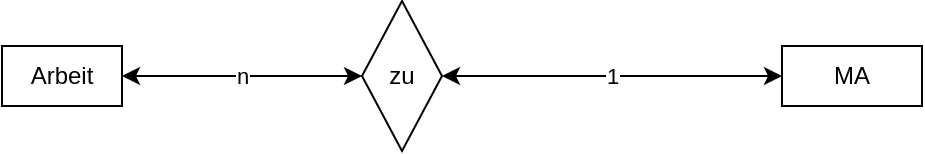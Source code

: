 <mxfile>
    <diagram id="neJhwrEVpQTxPfW6QeF7" name="Page-1">
        <mxGraphModel dx="678" dy="511" grid="1" gridSize="10" guides="1" tooltips="1" connect="1" arrows="1" fold="1" page="1" pageScale="1" pageWidth="850" pageHeight="1100" math="0" shadow="0">
            <root>
                <mxCell id="0"/>
                <mxCell id="1" parent="0"/>
                <object label="Arbeit" id="2">
                    <mxCell style="rounded=0;whiteSpace=wrap;html=1;" vertex="1" parent="1">
                        <mxGeometry x="80" y="90" width="60" height="30" as="geometry"/>
                    </mxCell>
                </object>
                <mxCell id="5" value="zu" style="rhombus;whiteSpace=wrap;html=1;" vertex="1" parent="1">
                    <mxGeometry x="260" y="67.5" width="40" height="75" as="geometry"/>
                </mxCell>
                <mxCell id="6" value="MA" style="rounded=0;whiteSpace=wrap;html=1;" vertex="1" parent="1">
                    <mxGeometry x="470" y="90" width="70" height="30" as="geometry"/>
                </mxCell>
                <mxCell id="7" value="n" style="endArrow=classic;startArrow=classic;html=1;exitX=1;exitY=0.5;exitDx=0;exitDy=0;entryX=0;entryY=0.5;entryDx=0;entryDy=0;" edge="1" parent="1" source="2" target="5">
                    <mxGeometry width="50" height="50" relative="1" as="geometry">
                        <mxPoint x="350" y="260" as="sourcePoint"/>
                        <mxPoint x="400" y="210" as="targetPoint"/>
                    </mxGeometry>
                </mxCell>
                <mxCell id="8" value="1" style="endArrow=classic;startArrow=classic;html=1;exitX=1;exitY=0.5;exitDx=0;exitDy=0;entryX=0;entryY=0.5;entryDx=0;entryDy=0;" edge="1" parent="1" source="5" target="6">
                    <mxGeometry width="50" height="50" relative="1" as="geometry">
                        <mxPoint x="360.0" y="119.29" as="sourcePoint"/>
                        <mxPoint x="440" y="119.29" as="targetPoint"/>
                    </mxGeometry>
                </mxCell>
            </root>
        </mxGraphModel>
    </diagram>
</mxfile>